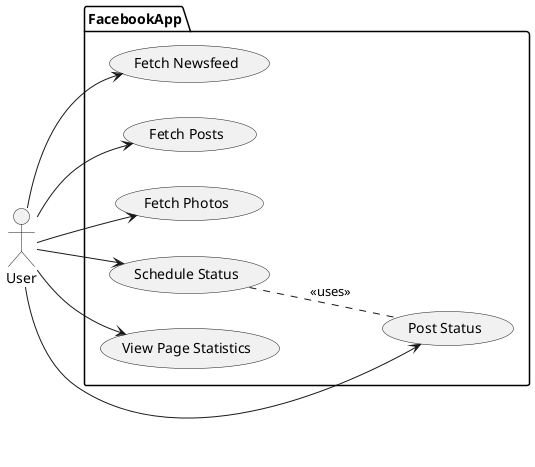 @startuml
left to right direction

actor User

package FacebookApp {

    usecase "Post Status" as UC_PS
    usecase "Fetch Newsfeed" as UC_FN
    usecase "Fetch Posts" as UC_FPOSTS
    usecase "Fetch Photos" as UC_FPHOTO

    usecase "Schedule Status" as UC_SS
    usecase "View Page Statistics" as  UC_VPS
}

UC_SS .. UC_PS: <<uses>>

User --> UC_PS
User --> UC_FN
User --> UC_FPOSTS
User --> UC_FPHOTO
User --> UC_SS
User --> UC_VPS



@enduml
